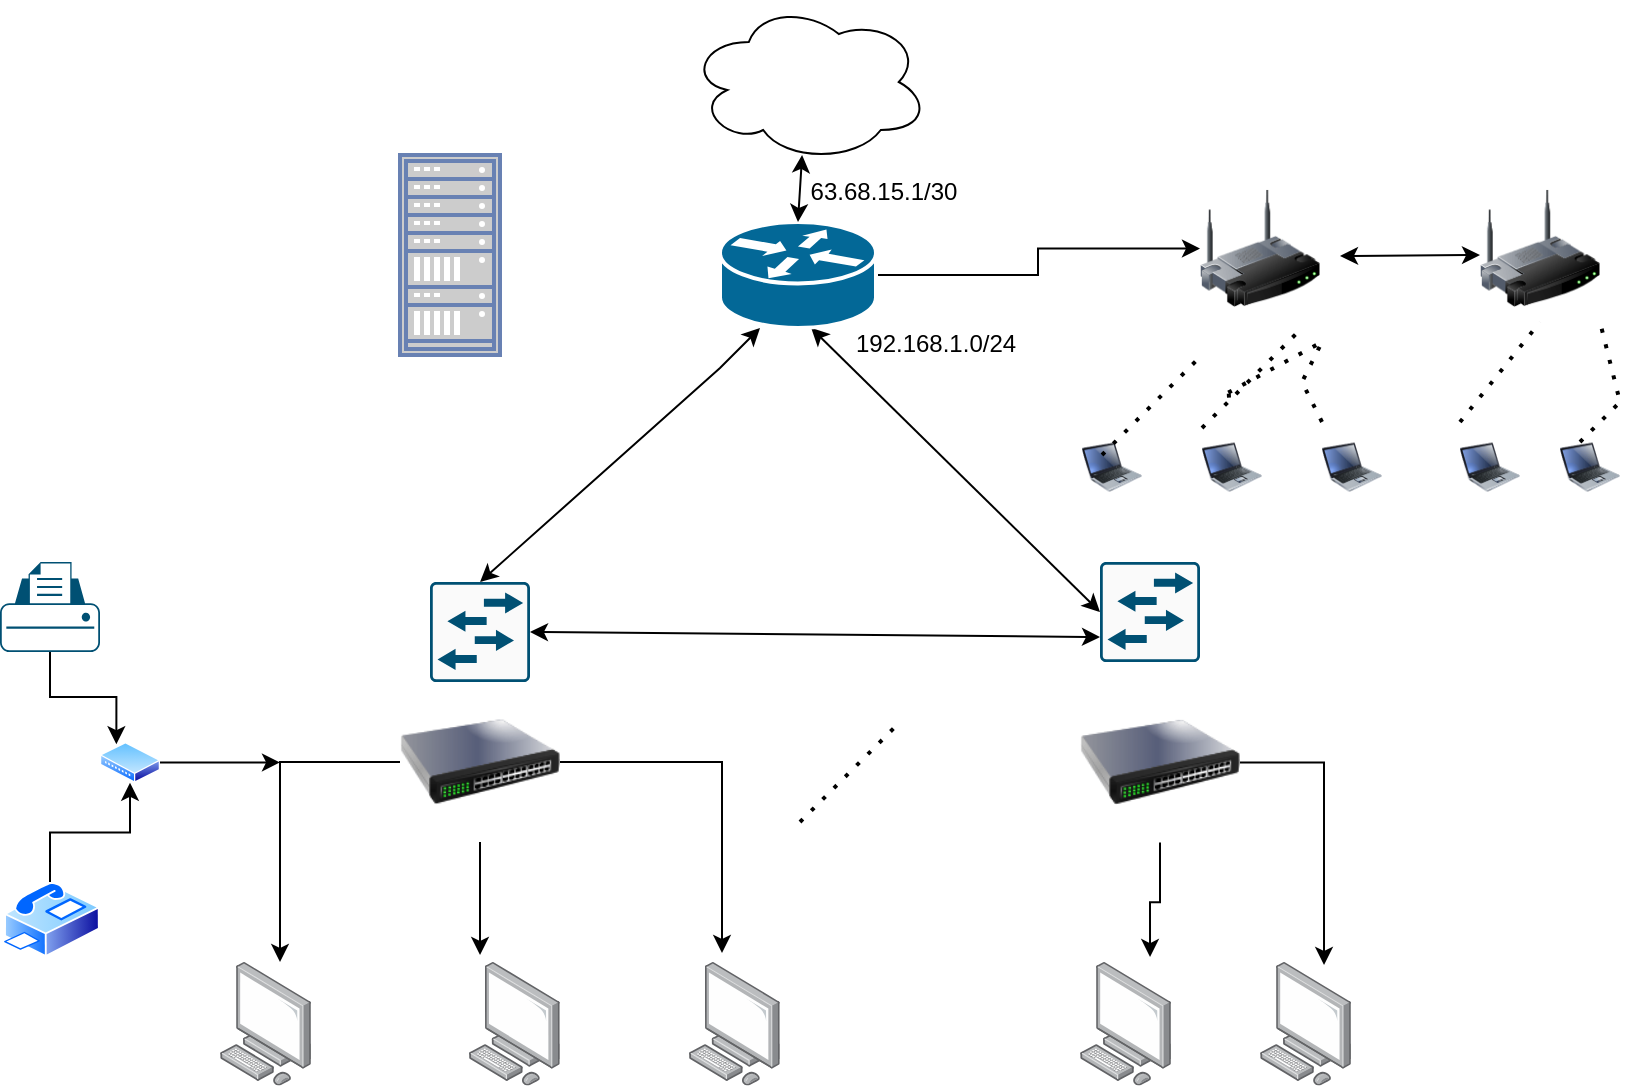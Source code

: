 <mxfile version="24.4.8" type="github">
  <diagram name="Page-1" id="lVbwoNzW8yEo61Pbix3R">
    <mxGraphModel dx="1224" dy="738" grid="1" gridSize="10" guides="1" tooltips="1" connect="1" arrows="1" fold="1" page="1" pageScale="1" pageWidth="850" pageHeight="1100" math="0" shadow="0">
      <root>
        <mxCell id="0" />
        <mxCell id="1" parent="0" />
        <mxCell id="OtyMBtTKhflgWDW1Zfai-2" value="" style="sketch=0;points=[[0.015,0.015,0],[0.985,0.015,0],[0.985,0.985,0],[0.015,0.985,0],[0.25,0,0],[0.5,0,0],[0.75,0,0],[1,0.25,0],[1,0.5,0],[1,0.75,0],[0.75,1,0],[0.5,1,0],[0.25,1,0],[0,0.75,0],[0,0.5,0],[0,0.25,0]];verticalLabelPosition=bottom;html=1;verticalAlign=top;aspect=fixed;align=center;pointerEvents=1;shape=mxgraph.cisco19.rect;prIcon=l2_switch;fillColor=#FAFAFA;strokeColor=#005073;" parent="1" vertex="1">
          <mxGeometry x="255" y="290" width="50" height="50" as="geometry" />
        </mxCell>
        <mxCell id="OtyMBtTKhflgWDW1Zfai-3" value="" style="sketch=0;points=[[0.015,0.015,0],[0.985,0.015,0],[0.985,0.985,0],[0.015,0.985,0],[0.25,0,0],[0.5,0,0],[0.75,0,0],[1,0.25,0],[1,0.5,0],[1,0.75,0],[0.75,1,0],[0.5,1,0],[0.25,1,0],[0,0.75,0],[0,0.5,0],[0,0.25,0]];verticalLabelPosition=bottom;html=1;verticalAlign=top;aspect=fixed;align=center;pointerEvents=1;shape=mxgraph.cisco19.rect;prIcon=l2_switch;fillColor=#FAFAFA;strokeColor=#005073;" parent="1" vertex="1">
          <mxGeometry x="590" y="280" width="50" height="50" as="geometry" />
        </mxCell>
        <mxCell id="OtyMBtTKhflgWDW1Zfai-6" value="" style="endArrow=classic;startArrow=classic;html=1;rounded=0;exitX=0;exitY=0.5;exitDx=0;exitDy=0;exitPerimeter=0;" parent="1" source="OtyMBtTKhflgWDW1Zfai-3" edge="1">
          <mxGeometry width="50" height="50" relative="1" as="geometry">
            <mxPoint x="605.6" y="253" as="sourcePoint" />
            <mxPoint x="445.6" y="163" as="targetPoint" />
          </mxGeometry>
        </mxCell>
        <mxCell id="OtyMBtTKhflgWDW1Zfai-7" value="" style="image;html=1;image=img/lib/clip_art/networking/Switch_128x128.png" parent="1" vertex="1">
          <mxGeometry x="240" y="340" width="80" height="80" as="geometry" />
        </mxCell>
        <mxCell id="OtyMBtTKhflgWDW1Zfai-8" value="" style="image;html=1;image=img/lib/clip_art/networking/Wireless_Router_128x128.png" parent="1" vertex="1">
          <mxGeometry x="640" y="86.5" width="60" height="73.5" as="geometry" />
        </mxCell>
        <mxCell id="OtyMBtTKhflgWDW1Zfai-9" value="" style="image;points=[];aspect=fixed;html=1;align=center;shadow=0;dashed=0;image=img/lib/allied_telesis/computer_and_terminals/Personal_Computer.svg;" parent="1" vertex="1">
          <mxGeometry x="150" y="480.0" width="45.6" height="61.8" as="geometry" />
        </mxCell>
        <mxCell id="OtyMBtTKhflgWDW1Zfai-10" value="" style="image;points=[];aspect=fixed;html=1;align=center;shadow=0;dashed=0;image=img/lib/allied_telesis/computer_and_terminals/Personal_Computer.svg;" parent="1" vertex="1">
          <mxGeometry x="274.4" y="480.0" width="45.6" height="61.8" as="geometry" />
        </mxCell>
        <mxCell id="OtyMBtTKhflgWDW1Zfai-11" value="" style="image;points=[];aspect=fixed;html=1;align=center;shadow=0;dashed=0;image=img/lib/allied_telesis/computer_and_terminals/Personal_Computer.svg;" parent="1" vertex="1">
          <mxGeometry x="580" y="480.0" width="45.6" height="61.8" as="geometry" />
        </mxCell>
        <mxCell id="OtyMBtTKhflgWDW1Zfai-12" value="" style="image;points=[];aspect=fixed;html=1;align=center;shadow=0;dashed=0;image=img/lib/allied_telesis/computer_and_terminals/Personal_Computer.svg;" parent="1" vertex="1">
          <mxGeometry x="384.4" y="480.0" width="45.6" height="61.8" as="geometry" />
        </mxCell>
        <mxCell id="OtyMBtTKhflgWDW1Zfai-13" value="" style="image;points=[];aspect=fixed;html=1;align=center;shadow=0;dashed=0;image=img/lib/allied_telesis/computer_and_terminals/Personal_Computer.svg;" parent="1" vertex="1">
          <mxGeometry x="670" y="480.0" width="45.6" height="61.8" as="geometry" />
        </mxCell>
        <mxCell id="OtyMBtTKhflgWDW1Zfai-28" style="edgeStyle=orthogonalEdgeStyle;rounded=0;orthogonalLoop=1;jettySize=auto;html=1;exitX=1;exitY=0.5;exitDx=0;exitDy=0;exitPerimeter=0;" parent="1" source="OtyMBtTKhflgWDW1Zfai-14" target="OtyMBtTKhflgWDW1Zfai-8" edge="1">
          <mxGeometry relative="1" as="geometry" />
        </mxCell>
        <mxCell id="OtyMBtTKhflgWDW1Zfai-14" value="" style="shape=mxgraph.cisco.routers.router;html=1;pointerEvents=1;dashed=0;fillColor=#036897;strokeColor=#ffffff;strokeWidth=2;verticalLabelPosition=bottom;verticalAlign=top;align=center;outlineConnect=0;" parent="1" vertex="1">
          <mxGeometry x="400" y="110" width="78" height="53" as="geometry" />
        </mxCell>
        <mxCell id="OtyMBtTKhflgWDW1Zfai-30" style="edgeStyle=orthogonalEdgeStyle;rounded=0;orthogonalLoop=1;jettySize=auto;html=1;" parent="1" source="OtyMBtTKhflgWDW1Zfai-15" edge="1">
          <mxGeometry relative="1" as="geometry">
            <mxPoint x="180" y="380.2" as="targetPoint" />
          </mxGeometry>
        </mxCell>
        <mxCell id="OtyMBtTKhflgWDW1Zfai-15" value="" style="image;aspect=fixed;perimeter=ellipsePerimeter;html=1;align=center;shadow=0;dashed=0;spacingTop=3;image=img/lib/active_directory/wiring_hub.svg;" parent="1" vertex="1">
          <mxGeometry x="90" y="370" width="30" height="20.4" as="geometry" />
        </mxCell>
        <mxCell id="OtyMBtTKhflgWDW1Zfai-16" value="" style="image;html=1;image=img/lib/clip_art/networking/Switch_128x128.png" parent="1" vertex="1">
          <mxGeometry x="580" y="340.2" width="80" height="80" as="geometry" />
        </mxCell>
        <mxCell id="OtyMBtTKhflgWDW1Zfai-17" value="" style="ellipse;shape=cloud;whiteSpace=wrap;html=1;" parent="1" vertex="1">
          <mxGeometry x="384.4" width="120" height="80" as="geometry" />
        </mxCell>
        <mxCell id="OtyMBtTKhflgWDW1Zfai-19" style="edgeStyle=orthogonalEdgeStyle;rounded=0;orthogonalLoop=1;jettySize=auto;html=1;entryX=0.123;entryY=-0.057;entryDx=0;entryDy=0;entryPerimeter=0;" parent="1" source="OtyMBtTKhflgWDW1Zfai-7" target="OtyMBtTKhflgWDW1Zfai-10" edge="1">
          <mxGeometry relative="1" as="geometry" />
        </mxCell>
        <mxCell id="OtyMBtTKhflgWDW1Zfai-20" style="edgeStyle=orthogonalEdgeStyle;rounded=0;orthogonalLoop=1;jettySize=auto;html=1;entryX=0.658;entryY=0;entryDx=0;entryDy=0;entryPerimeter=0;" parent="1" source="OtyMBtTKhflgWDW1Zfai-7" target="OtyMBtTKhflgWDW1Zfai-9" edge="1">
          <mxGeometry relative="1" as="geometry" />
        </mxCell>
        <mxCell id="OtyMBtTKhflgWDW1Zfai-21" style="edgeStyle=orthogonalEdgeStyle;rounded=0;orthogonalLoop=1;jettySize=auto;html=1;entryX=0.364;entryY=-0.073;entryDx=0;entryDy=0;entryPerimeter=0;" parent="1" source="OtyMBtTKhflgWDW1Zfai-7" target="OtyMBtTKhflgWDW1Zfai-12" edge="1">
          <mxGeometry relative="1" as="geometry" />
        </mxCell>
        <mxCell id="OtyMBtTKhflgWDW1Zfai-22" style="edgeStyle=orthogonalEdgeStyle;rounded=0;orthogonalLoop=1;jettySize=auto;html=1;exitX=1;exitY=0.5;exitDx=0;exitDy=0;entryX=0.702;entryY=0.024;entryDx=0;entryDy=0;entryPerimeter=0;" parent="1" source="OtyMBtTKhflgWDW1Zfai-16" target="OtyMBtTKhflgWDW1Zfai-13" edge="1">
          <mxGeometry relative="1" as="geometry" />
        </mxCell>
        <mxCell id="OtyMBtTKhflgWDW1Zfai-23" style="edgeStyle=orthogonalEdgeStyle;rounded=0;orthogonalLoop=1;jettySize=auto;html=1;entryX=0.768;entryY=-0.04;entryDx=0;entryDy=0;entryPerimeter=0;" parent="1" source="OtyMBtTKhflgWDW1Zfai-16" target="OtyMBtTKhflgWDW1Zfai-11" edge="1">
          <mxGeometry relative="1" as="geometry" />
        </mxCell>
        <mxCell id="OtyMBtTKhflgWDW1Zfai-24" value="" style="endArrow=classic;startArrow=classic;html=1;rounded=0;exitX=0.5;exitY=0;exitDx=0;exitDy=0;exitPerimeter=0;" parent="1" source="OtyMBtTKhflgWDW1Zfai-2" edge="1">
          <mxGeometry width="50" height="50" relative="1" as="geometry">
            <mxPoint x="370" y="213" as="sourcePoint" />
            <mxPoint x="420" y="163" as="targetPoint" />
            <Array as="points">
              <mxPoint x="400" y="183" />
            </Array>
          </mxGeometry>
        </mxCell>
        <mxCell id="OtyMBtTKhflgWDW1Zfai-27" value="" style="endArrow=classic;startArrow=classic;html=1;rounded=0;exitX=0.5;exitY=0;exitDx=0;exitDy=0;exitPerimeter=0;entryX=0.472;entryY=0.956;entryDx=0;entryDy=0;entryPerimeter=0;" parent="1" source="OtyMBtTKhflgWDW1Zfai-14" target="OtyMBtTKhflgWDW1Zfai-17" edge="1">
          <mxGeometry width="50" height="50" relative="1" as="geometry">
            <mxPoint x="410" y="120" as="sourcePoint" />
            <mxPoint x="460" y="70" as="targetPoint" />
          </mxGeometry>
        </mxCell>
        <mxCell id="OtyMBtTKhflgWDW1Zfai-29" value="" style="image;html=1;image=img/lib/clip_art/computers/Laptop_128x128.png" parent="1" vertex="1">
          <mxGeometry x="581" y="210" width="30" height="45" as="geometry" />
        </mxCell>
        <mxCell id="OtyMBtTKhflgWDW1Zfai-32" style="edgeStyle=orthogonalEdgeStyle;rounded=0;orthogonalLoop=1;jettySize=auto;html=1;exitX=0.5;exitY=1;exitDx=0;exitDy=0;exitPerimeter=0;entryX=0.25;entryY=0;entryDx=0;entryDy=0;" parent="1" source="OtyMBtTKhflgWDW1Zfai-31" target="OtyMBtTKhflgWDW1Zfai-15" edge="1">
          <mxGeometry relative="1" as="geometry" />
        </mxCell>
        <mxCell id="OtyMBtTKhflgWDW1Zfai-31" value="" style="points=[[0.22,0.185,0],[0.5,0,0],[0.78,0.185,0],[0.975,0.49,0],[1,0.73,0],[0.975,0.97,0],[0.5,1,0],[0.025,0.97,0],[0,0.73,0],[0.025,0.49,0]];verticalLabelPosition=bottom;sketch=0;html=1;verticalAlign=top;aspect=fixed;align=center;pointerEvents=1;shape=mxgraph.cisco19.printer;fillColor=#005073;strokeColor=none;" parent="1" vertex="1">
          <mxGeometry x="40" y="280" width="50" height="45" as="geometry" />
        </mxCell>
        <mxCell id="OtyMBtTKhflgWDW1Zfai-34" style="edgeStyle=orthogonalEdgeStyle;rounded=0;orthogonalLoop=1;jettySize=auto;html=1;entryX=0.5;entryY=1;entryDx=0;entryDy=0;" parent="1" source="OtyMBtTKhflgWDW1Zfai-33" target="OtyMBtTKhflgWDW1Zfai-15" edge="1">
          <mxGeometry relative="1" as="geometry" />
        </mxCell>
        <mxCell id="OtyMBtTKhflgWDW1Zfai-33" value="" style="image;aspect=fixed;perimeter=ellipsePerimeter;html=1;align=center;shadow=0;dashed=0;spacingTop=3;image=img/lib/active_directory/fax.svg;" parent="1" vertex="1">
          <mxGeometry x="40" y="440" width="50" height="37.5" as="geometry" />
        </mxCell>
        <mxCell id="OtyMBtTKhflgWDW1Zfai-35" value="" style="fontColor=#0066CC;verticalAlign=top;verticalLabelPosition=bottom;labelPosition=center;align=center;html=1;outlineConnect=0;fillColor=#CCCCCC;strokeColor=#6881B3;gradientColor=none;gradientDirection=north;strokeWidth=2;shape=mxgraph.networks.rack;" parent="1" vertex="1">
          <mxGeometry x="240" y="76.5" width="50" height="100" as="geometry" />
        </mxCell>
        <mxCell id="OtyMBtTKhflgWDW1Zfai-39" value="" style="endArrow=classic;startArrow=classic;html=1;rounded=0;exitX=1;exitY=0.5;exitDx=0;exitDy=0;exitPerimeter=0;entryX=0;entryY=0.75;entryDx=0;entryDy=0;entryPerimeter=0;" parent="1" source="OtyMBtTKhflgWDW1Zfai-2" target="OtyMBtTKhflgWDW1Zfai-3" edge="1">
          <mxGeometry width="50" height="50" relative="1" as="geometry">
            <mxPoint x="400" y="325" as="sourcePoint" />
            <mxPoint x="450" y="275" as="targetPoint" />
          </mxGeometry>
        </mxCell>
        <mxCell id="OtyMBtTKhflgWDW1Zfai-42" value="" style="image;html=1;image=img/lib/clip_art/computers/Laptop_128x128.png" parent="1" vertex="1">
          <mxGeometry x="641" y="210" width="30" height="45" as="geometry" />
        </mxCell>
        <mxCell id="OtyMBtTKhflgWDW1Zfai-43" value="" style="image;html=1;image=img/lib/clip_art/computers/Laptop_128x128.png" parent="1" vertex="1">
          <mxGeometry x="701" y="210" width="30" height="45" as="geometry" />
        </mxCell>
        <mxCell id="OtyMBtTKhflgWDW1Zfai-44" value="" style="endArrow=none;dashed=1;html=1;dashPattern=1 3;strokeWidth=2;rounded=0;" parent="1" edge="1">
          <mxGeometry width="50" height="50" relative="1" as="geometry">
            <mxPoint x="591" y="226.5" as="sourcePoint" />
            <mxPoint x="641" y="176.5" as="targetPoint" />
          </mxGeometry>
        </mxCell>
        <mxCell id="OtyMBtTKhflgWDW1Zfai-45" value="" style="endArrow=none;dashed=1;html=1;dashPattern=1 3;strokeWidth=2;rounded=0;" parent="1" edge="1">
          <mxGeometry width="50" height="50" relative="1" as="geometry">
            <mxPoint x="641" y="213" as="sourcePoint" />
            <mxPoint x="691" y="163" as="targetPoint" />
          </mxGeometry>
        </mxCell>
        <mxCell id="OtyMBtTKhflgWDW1Zfai-46" value="" style="endArrow=none;dashed=1;html=1;dashPattern=1 3;strokeWidth=2;rounded=0;exitX=0;exitY=0;exitDx=0;exitDy=0;" parent="1" source="OtyMBtTKhflgWDW1Zfai-43" edge="1">
          <mxGeometry width="50" height="50" relative="1" as="geometry">
            <mxPoint x="611" y="246.5" as="sourcePoint" />
            <mxPoint x="661" y="196.5" as="targetPoint" />
            <Array as="points">
              <mxPoint x="691" y="190" />
              <mxPoint x="701" y="170" />
              <mxPoint x="651" y="197" />
            </Array>
          </mxGeometry>
        </mxCell>
        <mxCell id="_H83Bn8m6luNnl6ZPyXN-1" value="192.168.1.0/24&lt;div&gt;&lt;br&gt;&lt;/div&gt;" style="text;html=1;align=center;verticalAlign=middle;whiteSpace=wrap;rounded=0;" vertex="1" parent="1">
          <mxGeometry x="478" y="163" width="60" height="30" as="geometry" />
        </mxCell>
        <mxCell id="_H83Bn8m6luNnl6ZPyXN-2" value="63.68.15.1/30" style="text;html=1;align=center;verticalAlign=middle;whiteSpace=wrap;rounded=0;" vertex="1" parent="1">
          <mxGeometry x="444.4" y="80" width="75.6" height="30" as="geometry" />
        </mxCell>
        <mxCell id="_H83Bn8m6luNnl6ZPyXN-4" value="" style="image;html=1;image=img/lib/clip_art/networking/Wireless_Router_128x128.png" vertex="1" parent="1">
          <mxGeometry x="780" y="86.5" width="60" height="73.5" as="geometry" />
        </mxCell>
        <mxCell id="_H83Bn8m6luNnl6ZPyXN-6" value="" style="endArrow=classic;startArrow=classic;html=1;rounded=0;" edge="1" parent="1">
          <mxGeometry width="50" height="50" relative="1" as="geometry">
            <mxPoint x="710" y="127" as="sourcePoint" />
            <mxPoint x="780" y="126.5" as="targetPoint" />
          </mxGeometry>
        </mxCell>
        <mxCell id="_H83Bn8m6luNnl6ZPyXN-8" value="" style="image;html=1;image=img/lib/clip_art/computers/Laptop_128x128.png" vertex="1" parent="1">
          <mxGeometry x="820" y="210" width="30" height="45" as="geometry" />
        </mxCell>
        <mxCell id="_H83Bn8m6luNnl6ZPyXN-10" value="" style="image;html=1;image=img/lib/clip_art/computers/Laptop_128x128.png" vertex="1" parent="1">
          <mxGeometry x="770" y="210" width="30" height="45" as="geometry" />
        </mxCell>
        <mxCell id="_H83Bn8m6luNnl6ZPyXN-12" value="" style="endArrow=none;dashed=1;html=1;dashPattern=1 3;strokeWidth=2;rounded=0;" edge="1" parent="1">
          <mxGeometry width="50" height="50" relative="1" as="geometry">
            <mxPoint x="440" y="410" as="sourcePoint" />
            <mxPoint x="490" y="360" as="targetPoint" />
          </mxGeometry>
        </mxCell>
        <mxCell id="_H83Bn8m6luNnl6ZPyXN-14" value="" style="endArrow=none;dashed=1;html=1;dashPattern=1 3;strokeWidth=2;rounded=0;exitX=0;exitY=0;exitDx=0;exitDy=0;" edge="1" parent="1" source="_H83Bn8m6luNnl6ZPyXN-10">
          <mxGeometry width="50" height="50" relative="1" as="geometry">
            <mxPoint x="760" y="210" as="sourcePoint" />
            <mxPoint x="810" y="160" as="targetPoint" />
          </mxGeometry>
        </mxCell>
        <mxCell id="_H83Bn8m6luNnl6ZPyXN-16" value="" style="endArrow=none;dashed=1;html=1;dashPattern=1 3;strokeWidth=2;rounded=0;entryX=1;entryY=1;entryDx=0;entryDy=0;" edge="1" parent="1" target="_H83Bn8m6luNnl6ZPyXN-4">
          <mxGeometry width="50" height="50" relative="1" as="geometry">
            <mxPoint x="830" y="220" as="sourcePoint" />
            <mxPoint x="880" y="170" as="targetPoint" />
            <Array as="points">
              <mxPoint x="850" y="200" />
            </Array>
          </mxGeometry>
        </mxCell>
      </root>
    </mxGraphModel>
  </diagram>
</mxfile>

